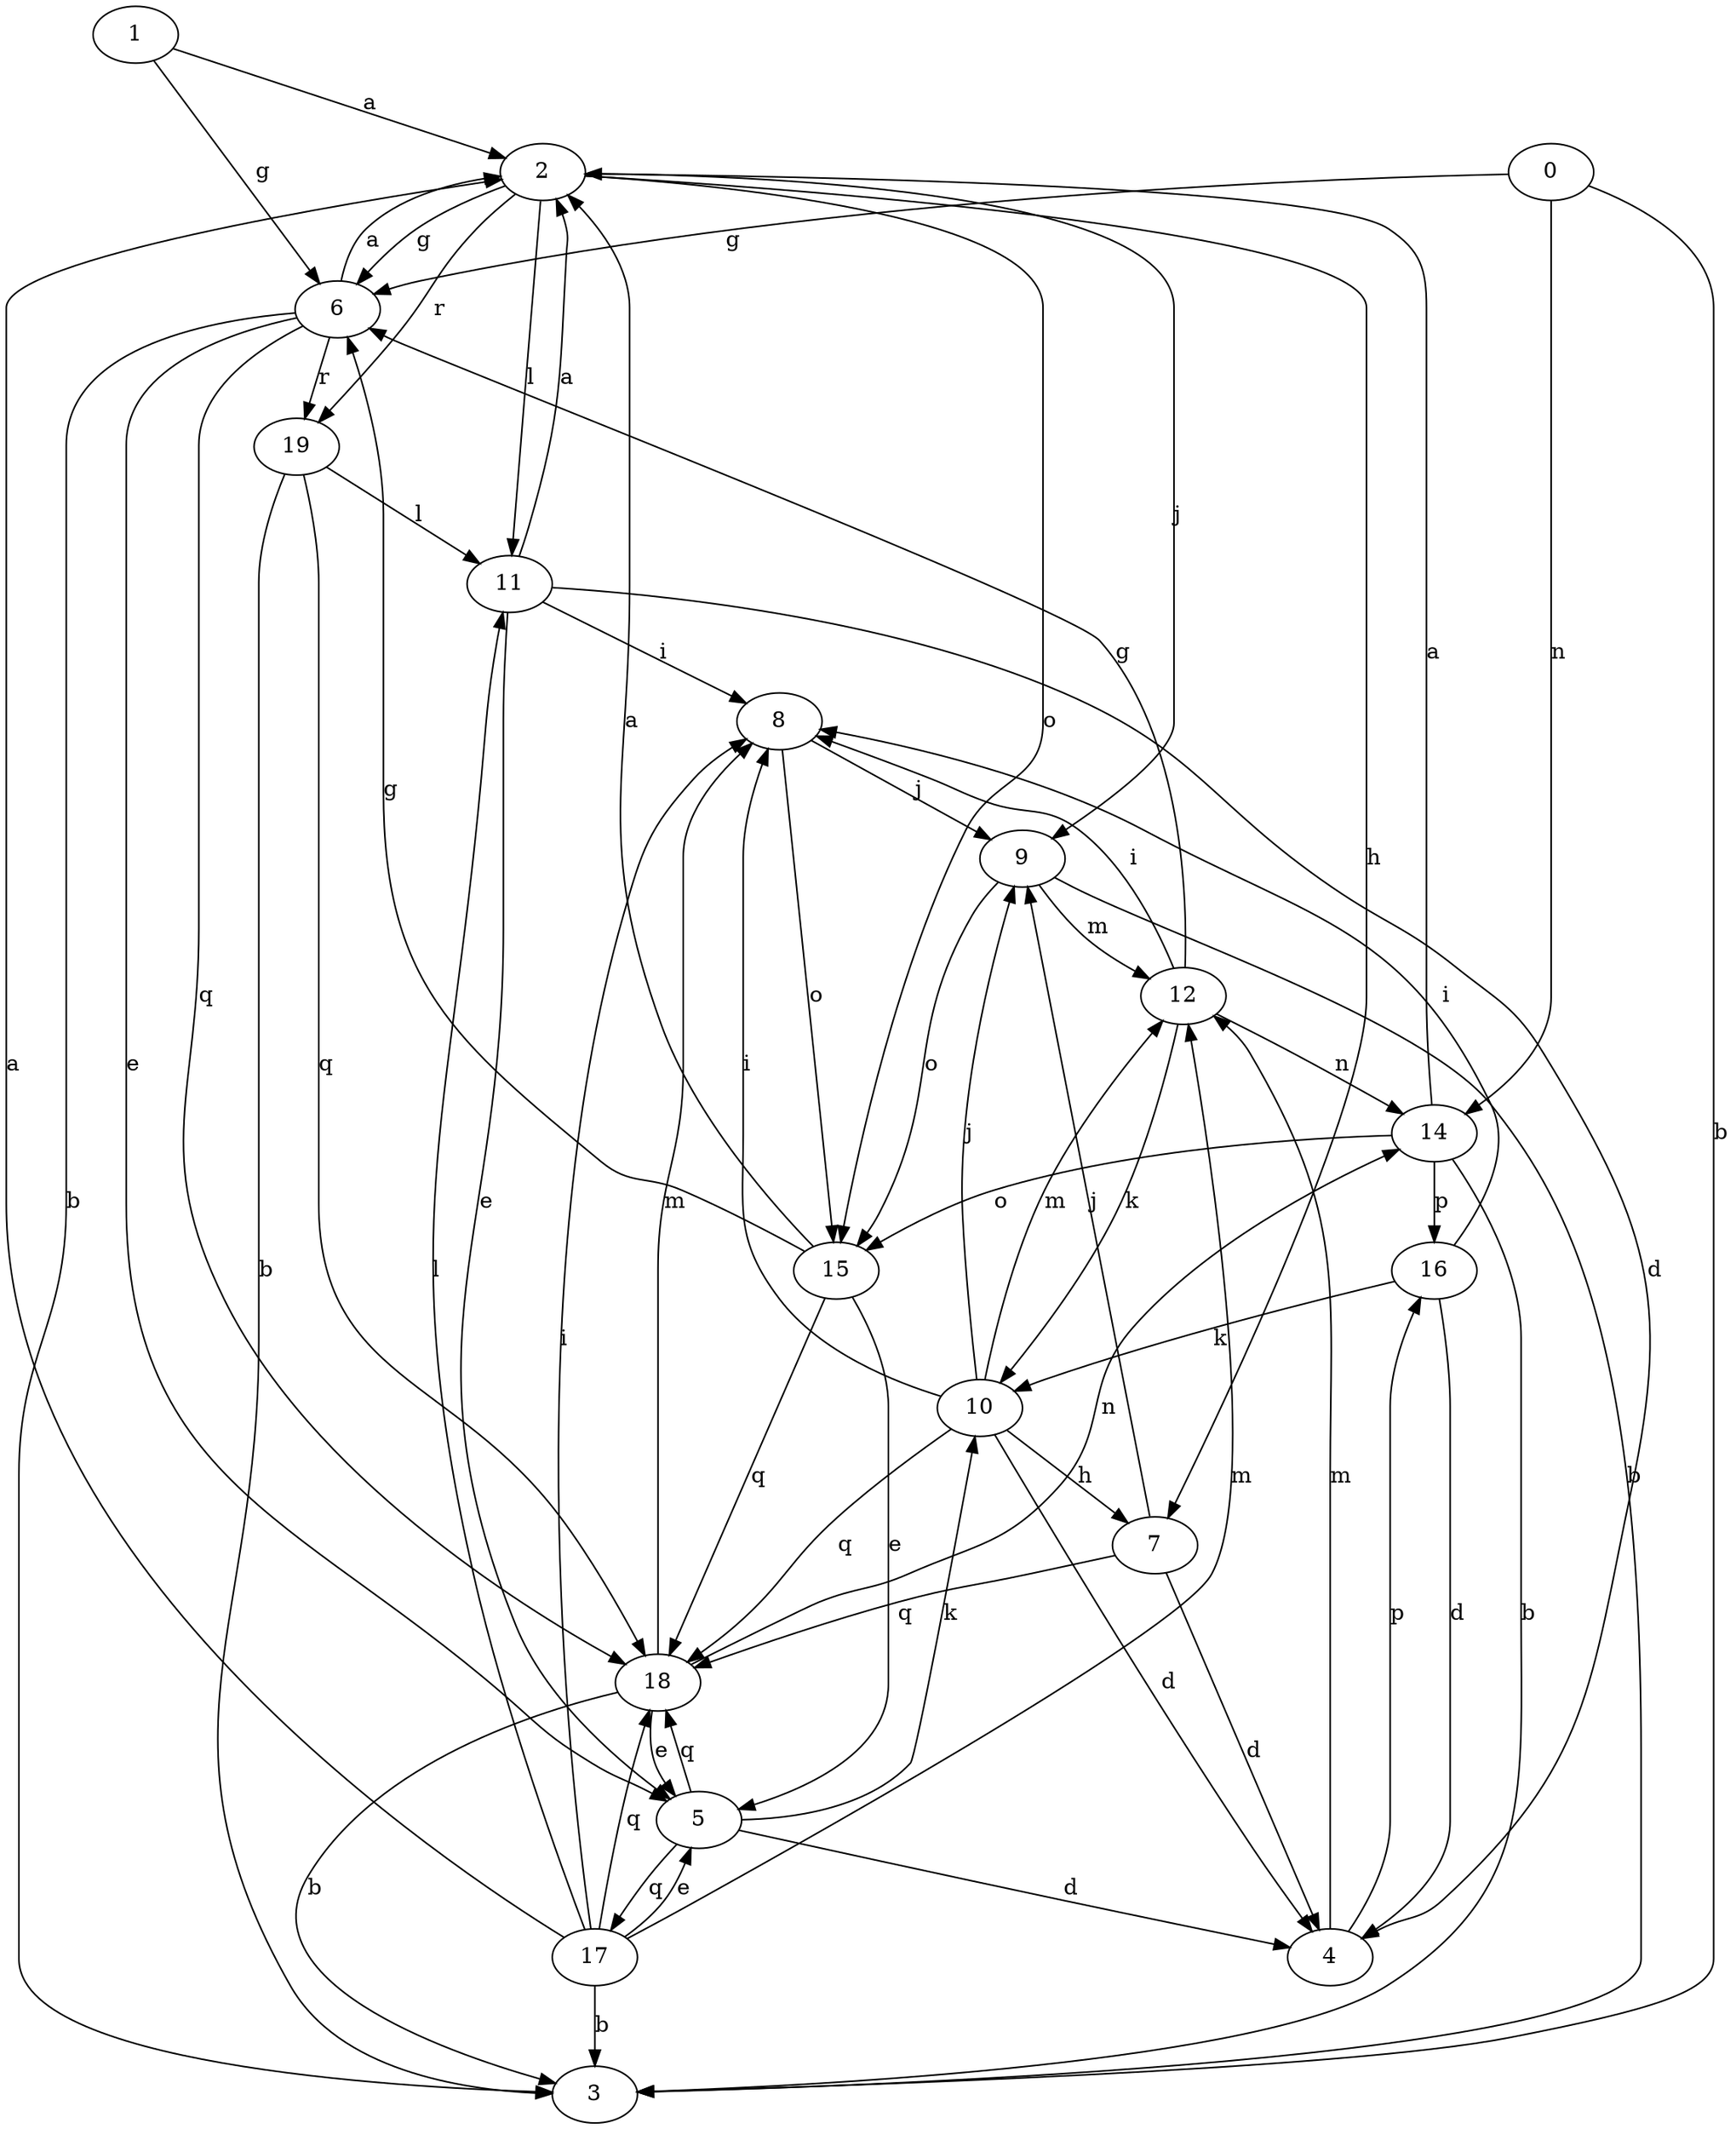strict digraph  {
2;
3;
4;
5;
6;
7;
8;
9;
10;
11;
0;
12;
14;
15;
16;
17;
18;
19;
1;
2 -> 6  [label=g];
2 -> 7  [label=h];
2 -> 9  [label=j];
2 -> 11  [label=l];
2 -> 15  [label=o];
2 -> 19  [label=r];
4 -> 12  [label=m];
4 -> 16  [label=p];
5 -> 4  [label=d];
5 -> 10  [label=k];
5 -> 17  [label=q];
5 -> 18  [label=q];
6 -> 2  [label=a];
6 -> 3  [label=b];
6 -> 5  [label=e];
6 -> 18  [label=q];
6 -> 19  [label=r];
7 -> 4  [label=d];
7 -> 9  [label=j];
7 -> 18  [label=q];
8 -> 9  [label=j];
8 -> 15  [label=o];
9 -> 3  [label=b];
9 -> 12  [label=m];
9 -> 15  [label=o];
10 -> 4  [label=d];
10 -> 7  [label=h];
10 -> 8  [label=i];
10 -> 9  [label=j];
10 -> 12  [label=m];
10 -> 18  [label=q];
11 -> 2  [label=a];
11 -> 4  [label=d];
11 -> 5  [label=e];
11 -> 8  [label=i];
0 -> 3  [label=b];
0 -> 6  [label=g];
0 -> 14  [label=n];
12 -> 6  [label=g];
12 -> 8  [label=i];
12 -> 10  [label=k];
12 -> 14  [label=n];
14 -> 2  [label=a];
14 -> 3  [label=b];
14 -> 15  [label=o];
14 -> 16  [label=p];
15 -> 2  [label=a];
15 -> 5  [label=e];
15 -> 6  [label=g];
15 -> 18  [label=q];
16 -> 4  [label=d];
16 -> 8  [label=i];
16 -> 10  [label=k];
17 -> 2  [label=a];
17 -> 3  [label=b];
17 -> 5  [label=e];
17 -> 8  [label=i];
17 -> 11  [label=l];
17 -> 12  [label=m];
17 -> 18  [label=q];
18 -> 3  [label=b];
18 -> 5  [label=e];
18 -> 14  [label=n];
18 -> 8  [label=m];
19 -> 3  [label=b];
19 -> 11  [label=l];
19 -> 18  [label=q];
1 -> 2  [label=a];
1 -> 6  [label=g];
}
